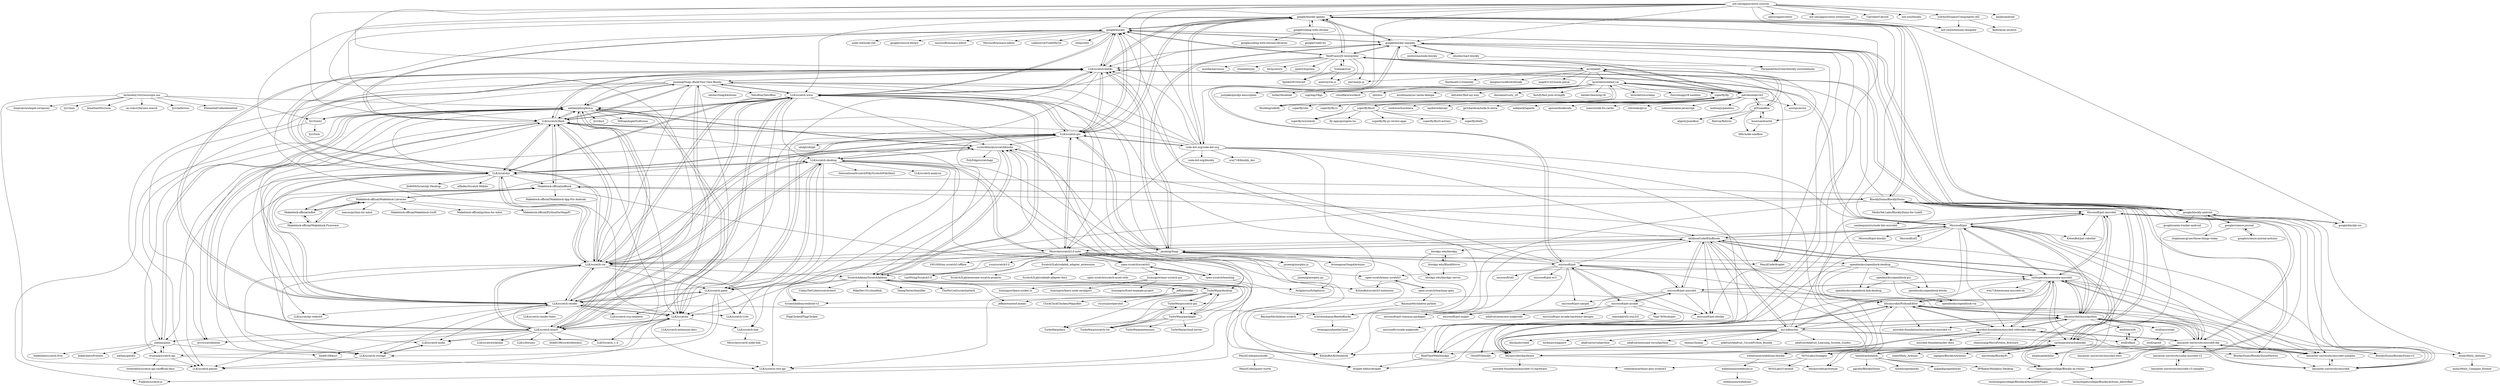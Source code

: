 digraph G {
"google/blockly-games" -> "google/blockly"
"google/blockly-games" -> "code-dot-org/code-dot-org"
"google/blockly-games" -> "google/blockly-samples"
"google/blockly-games" -> "LLK/scratch-blocks"
"google/blockly-games" -> "LLK/scratch-gui"
"google/blockly-games" -> "LLK/scratch-www"
"google/blockly-games" -> "BlocklyDuino/BlocklyDuino"
"google/blockly-games" -> "NeilFraser/JS-Interpreter"
"google/blockly-games" -> "google/blockly-android"
"google/blockly-games" -> "LLK/scratch-flash"
"google/blockly-games" -> "RealTimeWeb/blockpy"
"google/blockly-games" -> "LLK/scratchjr"
"google/blockly-games" -> "Microsoft/pxt"
"google/blockly-games" -> "google/coding-with-chrome"
"google/blockly-games" -> "google/blockly-ios"
"LLK/scratch-gui" -> "LLK/scratch-blocks"
"LLK/scratch-gui" -> "LLK/scratch-vm"
"LLK/scratch-gui" -> "LLK/scratch-www"
"LLK/scratch-gui" -> "google/blockly"
"LLK/scratch-gui" -> "LLK/scratch-flash"
"LLK/scratch-gui" -> "LLK/scratch-render"
"LLK/scratch-gui" -> "LLK/scratchjr"
"LLK/scratch-gui" -> "Micircle/scratch3.0-note"
"LLK/scratch-gui" -> "LLK/scratch-desktop"
"LLK/scratch-gui" -> "google/blockly-games"
"LLK/scratch-gui" -> "jmoenig/Snap"
"LLK/scratch-gui" -> "ScratchAddons/ScratchAddons"
"LLK/scratch-gui" -> "code-dot-org/code-dot-org"
"LLK/scratch-gui" -> "scratchblocks/scratchblocks"
"LLK/scratch-gui" -> "skulpt/skulpt" ["e"=1]
"LLK/scratch-www" -> "LLK/scratch-blocks"
"LLK/scratch-www" -> "LLK/scratch-gui"
"LLK/scratch-www" -> "LLK/scratch-vm"
"LLK/scratch-www" -> "LLK/scratchjr"
"LLK/scratch-www" -> "LLK/scratch-render"
"LLK/scratch-www" -> "LLK/scratch-flash"
"LLK/scratch-www" -> "LLK/scratch-desktop"
"LLK/scratch-www" -> "ScratchAddons/ScratchAddons"
"LLK/scratch-www" -> "LLK/scratch-html5"
"LLK/scratch-www" -> "google/blockly"
"LLK/scratch-www" -> "scratchblocks/scratchblocks"
"LLK/scratch-www" -> "LLK/scratchx"
"LLK/scratch-www" -> "Micircle/scratch3.0-note"
"LLK/scratch-www" -> "nathan/phosphorus"
"LLK/scratch-www" -> "jmoenig/Snap--Build-Your-Own-Blocks"
"google/blockly" -> "LLK/scratch-blocks"
"google/blockly" -> "LLK/scratch-gui"
"google/blockly" -> "google/blockly-games"
"google/blockly" -> "google/blockly-samples"
"google/blockly" -> "LLK/scratch-www"
"google/blockly" -> "LLK/scratch-vm"
"google/blockly" -> "NeilFraser/JS-Interpreter"
"google/blockly" -> "node-red/node-red" ["e"=1]
"google/blockly" -> "LLK/scratch-flash"
"google/blockly" -> "google/blockly-android"
"google/blockly" -> "google/closure-library" ["e"=1]
"google/blockly" -> "microsoft/monaco-editor" ["e"=1]
"google/blockly" -> "Microsoft/monaco-editor" ["e"=1]
"google/blockly" -> "codemirror/CodeMirror" ["e"=1]
"google/blockly" -> "retejs/rete" ["e"=1]
"LLK/scratch-blocks" -> "LLK/scratch-vm"
"LLK/scratch-blocks" -> "LLK/scratch-www"
"LLK/scratch-blocks" -> "LLK/scratch-gui"
"LLK/scratch-blocks" -> "LLK/scratchjr"
"LLK/scratch-blocks" -> "google/blockly"
"LLK/scratch-blocks" -> "LLK/scratch-flash"
"LLK/scratch-blocks" -> "LLK/scratch-render"
"LLK/scratch-blocks" -> "jmoenig/Snap--Build-Your-Own-Blocks"
"LLK/scratch-blocks" -> "google/blockly-games"
"LLK/scratch-blocks" -> "nathan/phosphorus"
"LLK/scratch-blocks" -> "jmoenig/Snap"
"LLK/scratch-blocks" -> "LLK/scratch-html5"
"LLK/scratch-blocks" -> "LLK/scratchx"
"LLK/scratch-blocks" -> "Microsoft/pxt"
"LLK/scratch-blocks" -> "google/blockly-android"
"LLK/scratch-vm" -> "LLK/scratch-blocks"
"LLK/scratch-vm" -> "LLK/scratch-render"
"LLK/scratch-vm" -> "LLK/scratch-gui"
"LLK/scratch-vm" -> "LLK/scratch-www"
"LLK/scratch-vm" -> "LLK/scratchjr"
"LLK/scratch-vm" -> "LLK/scratch-flash"
"LLK/scratch-vm" -> "LLK/scratch-desktop"
"LLK/scratch-vm" -> "LLK/scratch-storage"
"LLK/scratch-vm" -> "LLK/scratch-audio"
"LLK/scratch-vm" -> "nathan/phosphorus"
"LLK/scratch-vm" -> "LLK/scratch-paint"
"LLK/scratch-vm" -> "LLK/scratch-html5"
"LLK/scratch-vm" -> "scratchblocks/scratchblocks"
"LLK/scratch-vm" -> "ScratchAddons/ScratchAddons"
"LLK/scratch-vm" -> "LLK/scratch-link"
"mit-cml/appinventor-sources" -> "mit-cml/appinventor-extensions"
"mit-cml/appinventor-sources" -> "xjbclz/appinventor"
"mit-cml/appinventor-sources" -> "LLK/scratch-blocks"
"mit-cml/appinventor-sources" -> "google/blockly"
"mit-cml/appinventor-sources" -> "mit-cml/extension-template"
"mit-cml/appinventor-sources" -> "google/blockly-games"
"mit-cml/appinventor-sources" -> "LLK/scratch-flash"
"mit-cml/appinventor-sources" -> "Catrobat/Catroid" ["e"=1]
"mit-cml/appinventor-sources" -> "LLK/scratch-gui"
"mit-cml/appinventor-sources" -> "LLK/scratch-html5"
"mit-cml/appinventor-sources" -> "mit-cml/blockly"
"mit-cml/appinventor-sources" -> "google/blockly-samples"
"mit-cml/appinventor-sources" -> "ysfchn/DynamicComponents-AI2"
"mit-cml/appinventor-sources" -> "amahi/android" ["e"=1]
"mit-cml/appinventor-sources" -> "code-dot-org/code-dot-org"
"carlosperate/ardublockly" -> "BlocklyDuino/BlocklyDuino"
"carlosperate/ardublockly" -> "technologiescollege/Blockly-at-rduino"
"carlosperate/ardublockly" -> "AllAboutCode/EduBlocks"
"carlosperate/ardublockly" -> "taweili/ardublock"
"carlosperate/ardublockly" -> "webduinoio/webduino-blockly"
"carlosperate/ardublockly" -> "xbed/Mixly_Arduino"
"carlosperate/ardublockly" -> "mixly/Mixly_Arduino"
"carlosperate/ardublockly" -> "BlocklyDuino/BlocklyDuinoFactory"
"carlosperate/ardublockly" -> "RealTimeWeb/blockpy"
"carlosperate/ardublockly" -> "OttoDIY/blockly"
"carlosperate/ardublockly" -> "KittenBot/Kittenblock"
"carlosperate/ardublockly" -> "BlocklyDuino/BlocklyDuino-v2"
"carlosperate/ardublockly" -> "MrYsLab/s3onegpio"
"carlosperate/ardublockly" -> "ingegno/Blockly4Arduino"
"carlosperate/ardublockly" -> "karstenda/BlocklyPi"
"Baymax94/children-python" -> "Baymax94/children-scratch"
"Makeblock-official/Makeblock-Libraries" -> "Makeblock-official/mBot"
"Makeblock-official/Makeblock-Libraries" -> "Makeblock-official/Makeblock-Firmware"
"Makeblock-official/Makeblock-Libraries" -> "Makeblock-official/mBlock"
"Makeblock-official/Makeblock-Libraries" -> "Makeblock-official/python-for-mbot"
"Makeblock-official/Makeblock-Libraries" -> "Makeblock-official/PythonForMegaPi"
"Makeblock-official/Makeblock-Libraries" -> "xeecos/python-for-mbot"
"Makeblock-official/Makeblock-Libraries" -> "Makeblock-official/Makeblock-Swift"
"mit-cml/appinventor-extensions" -> "mit-cml/extension-template"
"ScratchAddons/ScratchAddons" -> "TurboWarp/desktop"
"ScratchAddons/ScratchAddons" -> "TurboWarp/scratch-gui"
"ScratchAddons/ScratchAddons" -> "ScratchAddons/website-v2"
"ScratchAddons/ScratchAddons" -> "scratchblocks/scratchblocks"
"ScratchAddons/ScratchAddons" -> "jeffalo/ocular"
"ScratchAddons/ScratchAddons" -> "forkphorus/forkphorus"
"ScratchAddons/ScratchAddons" -> "jeffalo/wasteof.money"
"ScratchAddons/ScratchAddons" -> "TurboWarp/packager"
"ScratchAddons/ScratchAddons" -> "CubeyTheCube/scratchclient"
"ScratchAddons/ScratchAddons" -> "MikeDev101/cloudlink"
"ScratchAddons/ScratchAddons" -> "TurboWarp/scratch-vm"
"ScratchAddons/ScratchAddons" -> "LLK/scratch-paint"
"ScratchAddons/ScratchAddons" -> "SheepTester/htmlifier"
"ScratchAddons/ScratchAddons" -> "LLK/scratch-www"
"ScratchAddons/ScratchAddons" -> "TimMcCool/scratchattach"
"TurboWarp/desktop" -> "TurboWarp/scratch-gui"
"TurboWarp/desktop" -> "TurboWarp/packager"
"TurboWarp/desktop" -> "ScratchAddons/ScratchAddons"
"TurboWarp/desktop" -> "TurboWarp/scratch-vm"
"TurboWarp/desktop" -> "ScratchAddons/website-v2"
"TurboWarp/desktop" -> "TurboWarp/docs"
"TurboWarp/desktop" -> "jeffalo/wasteof.money"
"TurboWarp/scratch-gui" -> "TurboWarp/desktop"
"TurboWarp/scratch-gui" -> "TurboWarp/scratch-vm"
"TurboWarp/scratch-gui" -> "TurboWarp/docs"
"TurboWarp/scratch-gui" -> "TurboWarp/packager"
"LLK/scratch-flash" -> "LLK/scratch-html5"
"LLK/scratch-flash" -> "LLK/scratch-www"
"LLK/scratch-flash" -> "LLK/scratch-blocks"
"LLK/scratch-flash" -> "LLK/scratch-vm"
"LLK/scratch-flash" -> "nathan/phosphorus"
"LLK/scratch-flash" -> "jmoenig/Snap--Build-Your-Own-Blocks"
"LLK/scratch-flash" -> "LLK/scratch-gui"
"LLK/scratch-flash" -> "Makeblock-official/mBlock"
"LLK/scratch-flash" -> "LLK/scratchx"
"LLK/scratch-flash" -> "LLK/scratch-render"
"LLK/scratch-flash" -> "LLK/Scratch_1.4"
"LLK/scratch-flash" -> "nathan/pixie"
"LLK/scratch-flash" -> "LLK/scratchjr"
"LLK/scratch-flash" -> "google/blockly"
"LLK/scratch-flash" -> "LLK/scratch-rest-api"
"code-dot-org/code-dot-org" -> "google/blockly-games"
"code-dot-org/code-dot-org" -> "code-dot-org/blockly"
"code-dot-org/code-dot-org" -> "droplet-editor/droplet"
"code-dot-org/code-dot-org" -> "LLK/scratch-blocks"
"code-dot-org/code-dot-org" -> "LLK/scratch-gui"
"code-dot-org/code-dot-org" -> "webduinoio/webduino-blockly"
"code-dot-org/code-dot-org" -> "jmoenig/Snap--Build-Your-Own-Blocks"
"code-dot-org/code-dot-org" -> "LLK/scratch-www"
"code-dot-org/code-dot-org" -> "LLK/scratch-flash"
"code-dot-org/code-dot-org" -> "AllAboutCode/EduBlocks"
"code-dot-org/code-dot-org" -> "Micircle/scratch3.0-note"
"code-dot-org/code-dot-org" -> "google/blockly"
"code-dot-org/code-dot-org" -> "RealTimeWeb/blockpy"
"code-dot-org/code-dot-org" -> "wwj718/blockly_dev"
"code-dot-org/code-dot-org" -> "Microsoft/pxt"
"LLK/scratch-desktop" -> "LLK/scratch-link"
"LLK/scratch-desktop" -> "LLK/scratch-paint"
"LLK/scratch-desktop" -> "LLK/scratch-render"
"LLK/scratch-desktop" -> "LLK/scratch-storage"
"LLK/scratch-desktop" -> "KittenBot/Kittenblock"
"LLK/scratch-desktop" -> "LLK/scratch-l10n"
"LLK/scratch-desktop" -> "LLK/scratch-vm"
"LLK/scratch-desktop" -> "Micircle/scratch3.0-note"
"LLK/scratch-desktop" -> "LLK/scratch-rest-api"
"LLK/scratch-desktop" -> "open-scratch/scratch3"
"LLK/scratch-desktop" -> "LLK/scratchjr"
"LLK/scratch-desktop" -> "scratchblocks/scratchblocks"
"LLK/scratch-desktop" -> "LLK/scratchx"
"LLK/scratch-desktop" -> "InternationalScratchWiki/ScratchWikiSkin2"
"LLK/scratch-desktop" -> "LLK/scratch-analysis"
"blockpy-edu/blockpy" -> "blockpy-edu/BlockMirror"
"blockpy-edu/blockpy" -> "blockpy-edu/blockpy-server"
"asvd/jailed" -> "gf3/sandbox"
"asvd/jailed" -> "patriksimek/vm2"
"asvd/jailed" -> "NeilFraser/JS-Interpreter"
"asvd/jailed" -> "bcoe/sandcastle"
"asvd/jailed" -> "eligrey/jsandbox"
"asvd/jailed" -> "justjake/quickjs-emscripten" ["e"=1]
"asvd/jailed" -> "Hardmath123/nearley" ["e"=1]
"asvd/jailed" -> "jterrace/js.js" ["e"=1]
"asvd/jailed" -> "douglascrockford/ADsafe" ["e"=1]
"asvd/jailed" -> "maple3142/wasm-jseval" ["e"=1]
"asvd/jailed" -> "laverdet/isolated-vm"
"BlocklyDuino/BlocklyDuino" -> "carlosperate/ardublockly"
"BlocklyDuino/BlocklyDuino" -> "technologiescollege/Blockly-at-rduino"
"BlocklyDuino/BlocklyDuino" -> "BlocklyDuino/BlocklyDuinoFactory"
"BlocklyDuino/BlocklyDuino" -> "google/blockly-android"
"BlocklyDuino/BlocklyDuino" -> "webduinoio/webduino-blockly"
"BlocklyDuino/BlocklyDuino" -> "taweili/ardublock"
"BlocklyDuino/BlocklyDuino" -> "Makeblock-official/mBlock"
"BlocklyDuino/BlocklyDuino" -> "LLK/scratch-blocks"
"BlocklyDuino/BlocklyDuino" -> "mixly/Mixly_Arduino"
"BlocklyDuino/BlocklyDuino" -> "KittenBot/Kittenblock"
"BlocklyDuino/BlocklyDuino" -> "BlocklyDuino/BlocklyDuino-v2"
"BlocklyDuino/BlocklyDuino" -> "MediaTek-Labs/BlocklyDuino-for-LinkIt"
"BlocklyDuino/BlocklyDuino" -> "LLK/scratchx"
"BlocklyDuino/BlocklyDuino" -> "Microsoft/pxt-microbit"
"BlocklyDuino/BlocklyDuino" -> "google/blockly-games"
"mixly/Mixly_Arduino" -> "mixly/Mixly_Company_Extend"
"jmoenig/morphic.js" -> "jmoenig/morphic.py"
"NeilFraser/JS-Interpreter" -> "Siubaak/sval"
"NeilFraser/JS-Interpreter" -> "jterrace/js.js" ["e"=1]
"NeilFraser/JS-Interpreter" -> "acornjs/acorn" ["e"=1]
"NeilFraser/JS-Interpreter" -> "mozilla/narcissus" ["e"=1]
"NeilFraser/JS-Interpreter" -> "asvd/jailed"
"NeilFraser/JS-Interpreter" -> "google/blockly"
"NeilFraser/JS-Interpreter" -> "patriksimek/vm2"
"NeilFraser/JS-Interpreter" -> "google/blockly-games"
"NeilFraser/JS-Interpreter" -> "bramblex/jsjs" ["e"=1]
"NeilFraser/JS-Interpreter" -> "google/blockly-samples"
"NeilFraser/JS-Interpreter" -> "bplok20010/eval5" ["e"=1]
"NeilFraser/JS-Interpreter" -> "LLK/scratch-blocks"
"NeilFraser/JS-Interpreter" -> "ternjs/acorn" ["e"=1]
"NeilFraser/JS-Interpreter" -> "axetroy/vm.js" ["e"=1]
"NeilFraser/JS-Interpreter" -> "jquery/esprima" ["e"=1]
"carlosperate/awesome-microbit" -> "bbcmicrobit/micropython"
"carlosperate/awesome-microbit" -> "Microsoft/pxt-microbit"
"carlosperate/awesome-microbit" -> "microsoft/pxt-microbit"
"carlosperate/awesome-microbit" -> "microbit-foundation/microbit-reference-design"
"carlosperate/awesome-microbit" -> "lancaster-university/microbit-dal"
"carlosperate/awesome-microbit" -> "Microsoft/pxt"
"carlosperate/awesome-microbit" -> "bbcmicrobit/hardware"
"carlosperate/awesome-microbit" -> "lancaster-university/microbit"
"carlosperate/awesome-microbit" -> "mu-editor/mu"
"carlosperate/awesome-microbit" -> "lancaster-university/microbit-samples"
"carlosperate/awesome-microbit" -> "whaleygeek/bitio"
"carlosperate/awesome-microbit" -> "bbcmicrobit/PythonEditor"
"carlosperate/awesome-microbit" -> "AllAboutCode/EduBlocks"
"carlosperate/awesome-microbit" -> "carlosperate/ardublockly"
"carlosperate/awesome-microbit" -> "wwj718/awesome-microbit-zh"
"patriksimek/vm2" -> "laverdet/isolated-vm"
"patriksimek/vm2" -> "asvd/jailed"
"patriksimek/vm2" -> "gf3/sandbox"
"patriksimek/vm2" -> "Houfeng/safeify"
"patriksimek/vm2" -> "NeilFraser/JS-Interpreter"
"patriksimek/vm2" -> "acornjs/acorn" ["e"=1]
"patriksimek/vm2" -> "sindresorhus/execa" ["e"=1]
"patriksimek/vm2" -> "epoberezkin/ajv" ["e"=1]
"patriksimek/vm2" -> "jprichardson/node-fs-extra" ["e"=1]
"patriksimek/vm2" -> "webpack/tapable" ["e"=1]
"patriksimek/vm2" -> "apocas/dockerode" ["e"=1]
"patriksimek/vm2" -> "isaacs/node-lru-cache" ["e"=1]
"patriksimek/vm2" -> "steveukx/git-js" ["e"=1]
"patriksimek/vm2" -> "yahoo/serialize-javascript" ["e"=1]
"patriksimek/vm2" -> "midwayjs/pandora" ["e"=1]
"laverdet/isolated-vm" -> "patriksimek/vm2"
"laverdet/isolated-vm" -> "Houfeng/safeify"
"laverdet/isolated-vm" -> "justjake/quickjs-emscripten" ["e"=1]
"laverdet/isolated-vm" -> "superfly/fly"
"laverdet/isolated-vm" -> "laverdet/xxscreeps" ["e"=1]
"laverdet/isolated-vm" -> "fulcrumapp/v8-sandbox"
"laverdet/isolated-vm" -> "losfair/blueboat" ["e"=1]
"laverdet/isolated-vm" -> "rogchap/v8go" ["e"=1]
"laverdet/isolated-vm" -> "cloudflare/workerd" ["e"=1]
"laverdet/isolated-vm" -> "zeit/ncc" ["e"=1]
"laverdet/isolated-vm" -> "mcollina/async-cache-dedupe" ["e"=1]
"laverdet/isolated-vm" -> "delvedor/find-my-way" ["e"=1]
"laverdet/isolated-vm" -> "denoland/rusty_v8" ["e"=1]
"laverdet/isolated-vm" -> "fastify/fast-json-stringify" ["e"=1]
"laverdet/isolated-vm" -> "danbev/learning-v8" ["e"=1]
"gf3/sandbox" -> "bcoe/sandcastle"
"gf3/sandbox" -> "asvd/jailed"
"gf3/sandbox" -> "eligrey/jsandbox"
"gf3/sandbox" -> "hflw/node-sandbox"
"gf3/sandbox" -> "patriksimek/vm2"
"gf3/sandbox" -> "flatiron/flatiron" ["e"=1]
"nathan/phosphorus" -> "nathan/pixie"
"nathan/phosphorus" -> "LLK/scratch-html5"
"nathan/phosphorus" -> "trumank/scratch-api"
"nathan/phosphorus" -> "Mittagskogel/Sulfurous"
"nathan/phosphorus" -> "LLK/scratch-parser"
"nathan/phosphorus" -> "tjvr/scratchblocks"
"nathan/phosphorus" -> "LLK/scratch-rest-api"
"nathan/phosphorus" -> "LLK/scratchx"
"nathan/phosphorus" -> "PullJosh/scratch-js"
"nathan/phosphorus" -> "scratchblocks/scratchblocks"
"nathan/phosphorus" -> "LLK/scratch-render"
"nathan/phosphorus" -> "tjvr/tosh2"
"nathan/phosphorus" -> "LLK/scratch-flash"
"nathan/phosphorus" -> "tjvr/kurt"
"nathan/phosphorus" -> "jmoenig/Snap--Build-Your-Own-Blocks"
"bbcmicrobit/PythonEditor" -> "bbcmicrobit/hardware"
"bbcmicrobit/PythonEditor" -> "bbcmicrobit/micropython"
"bbcmicrobit/PythonEditor" -> "bbcmicrobit/prototype"
"bbcmicrobit/PythonEditor" -> "microbit-foundation/micropython-microbit-v2"
"bbcmicrobit/PythonEditor" -> "microbit-foundation/microbit-reference-design"
"bbcmicrobit/PythonEditor" -> "lancaster-university/microbit"
"bbcmicrobit/PythonEditor" -> "lancaster-university/microbit-samples"
"microsoft/pxt" -> "microsoft/pxt-microbit"
"microsoft/pxt" -> "microsoft/pxt-arcade"
"microsoft/pxt" -> "microsoft/pxt-blockly"
"microsoft/pxt" -> "microsoft/pxt-common-packages"
"microsoft/pxt" -> "google/blockly-samples"
"microsoft/pxt" -> "jmoenig/Snap"
"microsoft/pxt" -> "microsoft/uf2" ["e"=1]
"microsoft/pxt" -> "microsoft/pxt-sample"
"microsoft/pxt" -> "microsoft/pxt-maker"
"microsoft/pxt" -> "microsoft/pxt-ev3"
"microsoft/pxt" -> "AllAboutCode/EduBlocks"
"microsoft/pxt" -> "LLK/scratch-blocks"
"microsoft/pxt" -> "carlosperate/awesome-microbit"
"microsoft/pxt" -> "bbcmicrobit/PythonEditor"
"microsoft/pxt" -> "google/blockly"
"bbcmicrobit/micropython" -> "bbcmicrobit/PythonEditor"
"bbcmicrobit/micropython" -> "carlosperate/awesome-microbit"
"bbcmicrobit/micropython" -> "bbcmicrobit/hardware"
"bbcmicrobit/micropython" -> "lancaster-university/microbit-dal"
"bbcmicrobit/micropython" -> "microbit-foundation/microbit-reference-design"
"bbcmicrobit/micropython" -> "Microsoft/pxt-microbit"
"bbcmicrobit/micropython" -> "ntoll/uflash"
"bbcmicrobit/micropython" -> "mu-editor/mu"
"bbcmicrobit/micropython" -> "microbit-foundation/micropython-microbit-v2"
"bbcmicrobit/micropython" -> "lancaster-university/microbit"
"bbcmicrobit/micropython" -> "bbcmicrobit/prototype"
"bbcmicrobit/micropython" -> "ntoll/microrepl"
"bbcmicrobit/micropython" -> "lancaster-university/microbit-samples"
"bbcmicrobit/micropython" -> "ntoll/microfs"
"bbcmicrobit/micropython" -> "Microsoft/pxt"
"bcoe/sandcastle" -> "gf3/sandbox"
"bcoe/sandcastle" -> "hflw/node-sandbox"
"superfly/flyctl" -> "superfly/flyctl-actions"
"superfly/flyctl" -> "superfly/fly"
"superfly/flyctl" -> "superfly/litefs" ["e"=1]
"superfly/flyctl" -> "fly-apps/postgres-ha"
"superfly/flyctl" -> "superfly/wormhole"
"superfly/flyctl" -> "superfly/fly-pr-review-apps"
"Houfeng/safeify" -> "laverdet/isolated-vm"
"google/blockly-android" -> "google/blockly-ios"
"google/blockly-android" -> "BlocklyDuino/BlocklyDuino"
"google/blockly-android" -> "LLK/scratch-blocks"
"google/blockly-android" -> "google/science-journal"
"google/blockly-android" -> "google/blockly"
"google/blockly-android" -> "google/blockly-games"
"google/blockly-android" -> "carlosperate/ardublockly"
"google/blockly-android" -> "google/santa-tracker-android" ["e"=1]
"google/blockly-android" -> "LLK/scratchjr"
"google/blockly-android" -> "google/blockly-samples"
"open-scratch/teaching-open" -> "open-scratch/easy-scratch3"
"open-scratch/teaching-open" -> "Baymax94/children-python"
"Siubaak/sval" -> "axetroy/vm.js" ["e"=1]
"Siubaak/sval" -> "NeilFraser/JS-Interpreter"
"Siubaak/sval" -> "bplok20010/eval5" ["e"=1]
"AllAboutCode/EduBlocks" -> "carlosperate/ardublockly"
"AllAboutCode/EduBlocks" -> "blockpy-edu/blockpy"
"AllAboutCode/EduBlocks" -> "scratchblocks/scratchblocks"
"AllAboutCode/EduBlocks" -> "RealTimeWeb/blockpy"
"AllAboutCode/EduBlocks" -> "microsoft/pxt-microbit"
"AllAboutCode/EduBlocks" -> "mu-editor/mu"
"AllAboutCode/EduBlocks" -> "OttoDIY/blockly"
"AllAboutCode/EduBlocks" -> "carlosperate/awesome-microbit"
"AllAboutCode/EduBlocks" -> "Microsoft/pxt"
"AllAboutCode/EduBlocks" -> "Micircle/scratch3.0-note"
"AllAboutCode/EduBlocks" -> "KittenBot/Kittenblock"
"AllAboutCode/EduBlocks" -> "jmoenig/Snap"
"AllAboutCode/EduBlocks" -> "bbcmicrobit/PythonEditor"
"AllAboutCode/EduBlocks" -> "microsoft/pxt-blockly"
"AllAboutCode/EduBlocks" -> "technologiescollege/Blockly-at-rduino"
"open-scratch/scratch3" -> "open-scratch/teaching"
"open-scratch/scratch3" -> "Micircle/scratch3.0-note"
"open-scratch/scratch3" -> "liumingzw/easy-scratch-gui"
"open-scratch/scratch3" -> "open-scratch/scratch-asset-utils"
"open-scratch/teaching" -> "open-scratch/scratch3"
"open-scratch/teaching" -> "cotestatnt/arduino-plus-scratch3"
"tjvr/tosh2" -> "LLK/scratch-parser"
"tjvr/tosh2" -> "tjvr/tosh"
"trumank/scratch-api" -> "LLK/scratch-parser"
"trumank/scratch-api" -> "towerofnix/scratch-api-unofficial-docs"
"trumank/scratch-api" -> "nathan/pixie"
"trumank/scratch-api" -> "LLK/scratch-rest-api"
"Microsoft/pxt" -> "Microsoft/pxt-microbit"
"Microsoft/pxt" -> "carlosperate/awesome-microbit"
"Microsoft/pxt" -> "lancaster-university/microbit"
"Microsoft/pxt" -> "lancaster-university/microbit-dal"
"Microsoft/pxt" -> "bbcmicrobit/PythonEditor"
"Microsoft/pxt" -> "RealTimeWeb/blockpy"
"Microsoft/pxt" -> "LLK/scratch-blocks"
"Microsoft/pxt" -> "bbcmicrobit/micropython"
"Microsoft/pxt" -> "lancaster-university/microbit-samples"
"Microsoft/pxt" -> "AllAboutCode/EduBlocks"
"Microsoft/pxt" -> "LLK/scratch-vm"
"Microsoft/pxt" -> "Microsoft/pxt-blockly"
"Microsoft/pxt" -> "microbit-foundation/microbit-reference-design"
"Microsoft/pxt" -> "KittenBot/pxt-robotbit"
"Microsoft/pxt" -> "Microsoft/uf2"
"google/blockly-samples" -> "nbudin/react-blockly"
"google/blockly-samples" -> "google/blockly"
"google/blockly-samples" -> "google/blockly-games"
"google/blockly-samples" -> "microsoft/pxt"
"google/blockly-samples" -> "jmoenig/Snap"
"google/blockly-samples" -> "LLK/scratch-blocks"
"google/blockly-samples" -> "NeilFraser/JS-Interpreter"
"google/blockly-samples" -> "PencilCode/droplet"
"google/blockly-samples" -> "droplet-editor/droplet"
"google/blockly-samples" -> "microsoft/pxt-blockly"
"google/blockly-samples" -> "mo4islona/node-blockly"
"google/blockly-samples" -> "google/blockly-android"
"google/blockly-samples" -> "FernandoVazZ/reactblockly-customblocks"
"google/blockly-samples" -> "LLK/scratch-www"
"google/blockly-samples" -> "openblockcc/openblock-desktop"
"ysfchn/DynamicComponents-AI2" -> "mit-cml/extension-template"
"ysfchn/DynamicComponents-AI2" -> "Kodular/ai-unchive"
"taweili/ardublock" -> "taweili/openblocks"
"taweili/ardublock" -> "carlosperate/ardublockly"
"taweili/ardublock" -> "BlocklyDuino/BlocklyDuino"
"taweili/ardublock" -> "mikaelhg/openblocks"
"taweili/ardublock" -> "DFRobot/Mindplus-Desktop"
"taweili/ardublock" -> "technologiescollege/Blockly-at-rduino"
"taweili/ardublock" -> "gasolin/BlocklyDuino"
"taweili/ardublock" -> "Makeblock-official/mBlock"
"jmoenig/Snap" -> "jmoenig/morphic.js"
"jmoenig/Snap" -> "PencilCode/droplet"
"jmoenig/Snap" -> "ScratchAddons/ScratchAddons"
"jmoenig/Snap" -> "microsoft/pxt"
"jmoenig/Snap" -> "LLK/scratch-blocks"
"jmoenig/Snap" -> "google/blockly-samples"
"jmoenig/Snap" -> "bromagosa/Snap4Arduino"
"jmoenig/Snap" -> "scratchblocks/scratchblocks"
"jmoenig/Snap" -> "AllAboutCode/EduBlocks"
"jmoenig/Snap" -> "LLK/scratch-gui"
"jmoenig/Snap" -> "LLK/scratch-vm"
"jmoenig/Snap" -> "LLK/scratch-www"
"jmoenig/Snap" -> "forkphorus/forkphorus"
"jmoenig/Snap" -> "LLK/scratch-paint"
"jmoenig/Snap" -> "ericrosenbaum/BeetleBlocks"
"nbudin/react-blockly" -> "FernandoVazZ/reactblockly-customblocks"
"nbudin/react-blockly" -> "google/blockly-samples"
"LLK/scratch-html5" -> "LLK/scratch-flash"
"LLK/scratch-html5" -> "nathan/phosphorus"
"LLK/scratch-html5" -> "jmoenig/Snap--Build-Your-Own-Blocks"
"LLK/scratch-html5" -> "nathan/pixie"
"LLK/scratch-html5" -> "LLK/scratchx"
"LLK/scratch-html5" -> "tjvr/scratchblocks"
"LLK/scratch-html5" -> "LLK/scratchwikiskin"
"LLK/scratch-html5" -> "LLK/s2forums"
"LLK/scratch-html5" -> "blob8108/scratchblocks2"
"LLK/scratch-html5" -> "blob8108/kurt"
"LLK/scratch-html5" -> "LLK/scratch-audio"
"LLK/scratch-html5" -> "LLK/scratch-vm"
"LLK/scratch-html5" -> "LLK/Scratch_1.4"
"LLK/scratch-html5" -> "LLK/scratch-www"
"LLK/scratch-html5" -> "LLK/scratch-render"
"microbit-foundation/microbit-reference-design" -> "bbcmicrobit/hardware"
"microbit-foundation/microbit-reference-design" -> "lancaster-university/microbit-dal"
"microbit-foundation/microbit-reference-design" -> "bbcmicrobit/PythonEditor"
"microbit-foundation/microbit-reference-design" -> "microbit-foundation/dev-docs"
"microbit-foundation/microbit-reference-design" -> "bbcmicrobit/micropython"
"microbit-foundation/microbit-reference-design" -> "carlosperate/awesome-microbit"
"microbit-foundation/microbit-reference-design" -> "lancaster-university/microbit-samples"
"microbit-foundation/microbit-reference-design" -> "shaoziyang/MicroPython_firmware"
"mu-editor/mu" -> "bbcmicrobit/micropython"
"mu-editor/mu" -> "lordmauve/pgzero" ["e"=1]
"mu-editor/mu" -> "carlosperate/awesome-microbit"
"mu-editor/mu" -> "bbcmicrobit/PythonEditor"
"mu-editor/mu" -> "adafruit/circuitpython" ["e"=1]
"mu-editor/mu" -> "AllAboutCode/EduBlocks"
"mu-editor/mu" -> "adafruit/awesome-circuitpython" ["e"=1]
"mu-editor/mu" -> "thonny/thonny" ["e"=1]
"mu-editor/mu" -> "adafruit/Adafruit_CircuitPython_Bundle" ["e"=1]
"mu-editor/mu" -> "ntoll/uflash"
"mu-editor/mu" -> "adafruit/Adafruit_Learning_System_Guides" ["e"=1]
"mu-editor/mu" -> "bbcmicrobit/hardware"
"mu-editor/mu" -> "dhylands/rshell" ["e"=1]
"mu-editor/mu" -> "Microsoft/pxt-microbit"
"mu-editor/mu" -> "carlosperate/ardublockly"
"openblockcc/openblock-blocks" -> "openblockcc/openblock-vm"
"scratchblocks/scratchblocks" -> "LLK/scratch-paint"
"scratchblocks/scratchblocks" -> "ScratchAddons/ScratchAddons"
"scratchblocks/scratchblocks" -> "nathan/phosphorus"
"scratchblocks/scratchblocks" -> "ScratchAddons/website-v2"
"scratchblocks/scratchblocks" -> "PolyEdge/scratchapi"
"scratchblocks/scratchblocks" -> "TurboWarp/desktop"
"scratchblocks/scratchblocks" -> "LLK/scratch-desktop"
"scratchblocks/scratchblocks" -> "PullJosh/scratch-js"
"jmoenig/Snap--Build-Your-Own-Blocks" -> "LLK/scratch-html5"
"jmoenig/Snap--Build-Your-Own-Blocks" -> "LLK/scratch-flash"
"jmoenig/Snap--Build-Your-Own-Blocks" -> "nathan/phosphorus"
"jmoenig/Snap--Build-Your-Own-Blocks" -> "jmoenig/morphic.js"
"jmoenig/Snap--Build-Your-Own-Blocks" -> "nathan/pixie"
"jmoenig/Snap--Build-Your-Own-Blocks" -> "ericrosenbaum/BeetleBlocks"
"jmoenig/Snap--Build-Your-Own-Blocks" -> "LLK/scratch-blocks"
"jmoenig/Snap--Build-Your-Own-Blocks" -> "LLK/scratch-vm"
"jmoenig/Snap--Build-Your-Own-Blocks" -> "tjvr/scratchblocks"
"jmoenig/Snap--Build-Your-Own-Blocks" -> "edutec/Snap4Arduino"
"jmoenig/Snap--Build-Your-Own-Blocks" -> "LLK/scratch-www"
"jmoenig/Snap--Build-Your-Own-Blocks" -> "tjvr/tosh2"
"jmoenig/Snap--Build-Your-Own-Blocks" -> "LLK/scratchx"
"jmoenig/Snap--Build-Your-Own-Blocks" -> "NetsBlox/NetsBlox"
"jmoenig/Snap--Build-Your-Own-Blocks" -> "PencilCode/droplet"
"Micircle/scratch3.0-note" -> "open-scratch/scratch3"
"Micircle/scratch3.0-note" -> "open-scratch/teaching"
"Micircle/scratch3.0-note" -> "KittenBot/Kittenblock"
"Micircle/scratch3.0-note" -> "LLK/scratch-desktop"
"Micircle/scratch3.0-note" -> "t301000/my-scratch3-offline"
"Micircle/scratch3.0-note" -> "LanWting/Scratch3.0"
"Micircle/scratch3.0-note" -> "open-scratch/easy-scratch3"
"Micircle/scratch3.0-note" -> "Scratch3Lab/codelab_adapter_extensions"
"Micircle/scratch3.0-note" -> "KittenBot/scratch3-extension"
"Micircle/scratch3.0-note" -> "LLK/scratch-gui"
"Micircle/scratch3.0-note" -> "openblockcc/openblock-desktop"
"Micircle/scratch3.0-note" -> "LLK/scratch-vm"
"Micircle/scratch3.0-note" -> "ysun/scratch3.0"
"Micircle/scratch3.0-note" -> "LLK/scratch-render"
"Micircle/scratch3.0-note" -> "scratchblocks/scratchblocks"
"open-scratch/easy-scratch3" -> "open-scratch/teaching-open"
"open-scratch/easy-scratch3" -> "KittenBot/scratch3-extension"
"microsoft/pxt-arcade" -> "microsoft/pxt"
"microsoft/pxt-arcade" -> "microsoft/pxt-common-packages"
"microsoft/pxt-arcade" -> "microsoft/pxt-microbit"
"microsoft/pxt-arcade" -> "Vegz78/McAirpos"
"microsoft/pxt-arcade" -> "mmoskal/uf2-stm32f" ["e"=1]
"microsoft/pxt-arcade" -> "microsoft/pxt-maker"
"microsoft/pxt-arcade" -> "adafruit/awesome-makecode"
"microsoft/pxt-arcade" -> "microsoft/pxt-arcade-hardware-designs" ["e"=1]
"microsoft/pxt-arcade" -> "microsoft/pxt-blockly"
"LLK/scratch-render" -> "LLK/scratch-storage"
"LLK/scratch-render" -> "LLK/scratch-vm"
"LLK/scratch-render" -> "LLK/scratch-audio"
"LLK/scratch-render" -> "LLK/scratch-parser"
"LLK/scratch-render" -> "LLK/scratch-paint"
"LLK/scratch-render" -> "LLK/scratchjr"
"LLK/scratch-render" -> "LLK/scratch-www"
"LLK/scratch-render" -> "LLK/scratch-blocks"
"LLK/scratch-render" -> "LLK/scratch-l10n"
"LLK/scratch-render" -> "LLK/scratchjr-website"
"LLK/scratch-render" -> "LLK/scratch-svg-renderer"
"LLK/scratch-render" -> "LLK/scratch-desktop"
"LLK/scratch-render" -> "LLK/scratch-render-fonts"
"LLK/scratch-render" -> "LLK/scratchx"
"LLK/scratch-render" -> "ericrosenbaum/BeetleBlocks"
"openblockcc/openblock-desktop" -> "openblockcc/openblock-gui"
"openblockcc/openblock-desktop" -> "openblockcc/openblock-link-desktop"
"openblockcc/openblock-desktop" -> "openblockcc/openblock-blocks"
"openblockcc/openblock-desktop" -> "openblockcc/openblock-vm"
"openblockcc/openblock-desktop" -> "MrYsLab/s3onegpio"
"openblockcc/openblock-desktop" -> "open-scratch/easy-scratch3"
"webduinoio/webduino-blockly" -> "webduinoio/webduino-js"
"technoboy10/crossorigin.me" -> "bmpvieira/simple-corsproxy"
"technoboy10/crossorigin.me" -> "tjvr/tosh2"
"technoboy10/crossorigin.me" -> "tjvr/moo" ["e"=1]
"technoboy10/crossorigin.me" -> "LLK/scratch-parser"
"technoboy10/crossorigin.me" -> "Jonathan50/s2scm"
"technoboy10/crossorigin.me" -> "as-com/s2forums-search" ["e"=1]
"technoboy10/crossorigin.me" -> "tjvr/nefarious"
"technoboy10/crossorigin.me" -> "ElementalCode/elemental"
"technoboy10/crossorigin.me" -> "nathan/phosphorus"
"LLK/scratch-paint" -> "LLK/scratch-storage"
"LLK/scratch-paint" -> "LLK/scratch-svg-renderer"
"LLK/scratch-paint" -> "LLK/scratch-audio"
"LLK/scratch-paint" -> "LLK/scratch-render"
"LLK/scratch-paint" -> "scratchblocks/scratchblocks"
"LLK/scratch-paint" -> "LLK/scratch-l10n"
"LLK/scratch-paint" -> "LLK/scratch-desktop"
"Scratch3Lab/codelab_adapter_extensions" -> "Scratch3Lab/awesome-scratch-projects"
"Scratch3Lab/codelab_adapter_extensions" -> "Scratch3Lab/codelab-adapter-docs"
"superfly/fly" -> "superfly/wormhole"
"superfly/fly" -> "superfly/flyctl"
"superfly/fly" -> "superfly/cdn"
"superfly/fly" -> "superfly/fly.rs"
"superfly/fly" -> "laverdet/isolated-vm"
"RealTimeWeb/blockpy" -> "droplet-editor/droplet"
"google/blockly-ios" -> "google/blockly-android"
"google/coding-with-chrome" -> "google/coding-with-chrome-libraries"
"google/coding-with-chrome" -> "google/blockly-games"
"google/coding-with-chrome" -> "google/CodeCity"
"TurboWarp/packager" -> "TurboWarp/cloud-server"
"TurboWarp/packager" -> "TurboWarp/desktop"
"TurboWarp/packager" -> "TurboWarp/scratch-gui"
"TurboWarp/packager" -> "TurboWarp/scratch-vm"
"TurboWarp/packager" -> "TurboWarp/docs"
"TurboWarp/packager" -> "TurboWarp/extensions"
"TurboWarp/scratch-vm" -> "TurboWarp/scratch-gui"
"google/science-journal" -> "google/science-journal-arduino"
"google/science-journal" -> "google/blockly-android"
"google/science-journal" -> "stephenmcgruer/three-things-today"
"MrYsLab/s3onegpio" -> "MrYsLab/s3-extend"
"MrYsLab/s3onegpio" -> "cotestatnt/arduino-plus-scratch3"
"google/science-journal-arduino" -> "google/science-journal"
"LLK/scratchx" -> "LLK/scratch-parser"
"LLK/scratchx" -> "LLK/scratch-render"
"LLK/scratchx" -> "LLK/scratch-extension-docs"
"LLK/scratchx" -> "LLK/scratch-rest-api"
"LLK/scratchx" -> "nathan/phosphorus"
"LLK/scratchx" -> "LLK/scratch-link"
"LLK/scratchx" -> "LLK/scratch-html5"
"LLK/scratchx" -> "trumank/scratch-api"
"LLK/scratch-link" -> "Micircle/scratch-node-link"
"microsoft/pxt-microbit" -> "microsoft/pxt"
"microsoft/pxt-microbit" -> "carlosperate/awesome-microbit"
"microsoft/pxt-microbit" -> "microsoft/pxt-common-packages"
"microsoft/pxt-microbit" -> "bbcmicrobit/PythonEditor"
"microsoft/pxt-microbit" -> "microsoft/pxt-arcade"
"microsoft/pxt-microbit" -> "microsoft/pxt-blockly"
"microsoft/pxt-microbit" -> "lancaster-university/microbit-dal"
"microsoft/pxt-microbit" -> "microsoft/pxt-sample"
"microsoft/pxt-microbit" -> "AllAboutCode/EduBlocks"
"LLK/scratchjr" -> "LLK/scratch-www"
"LLK/scratchjr" -> "LLK/scratch-blocks"
"LLK/scratchjr" -> "LLK/scratch-render"
"LLK/scratchjr" -> "LLK/scratch-vm"
"LLK/scratchjr" -> "jfo8000/ScratchJr-Desktop"
"LLK/scratchjr" -> "LLK/scratch-gui"
"LLK/scratchjr" -> "LLK/scratch-desktop"
"LLK/scratchjr" -> "LLK/scratchjr-website"
"LLK/scratchjr" -> "LLK/scratch-flash"
"LLK/scratchjr" -> "LLK/scratchx"
"LLK/scratchjr" -> "LLK/scratch-storage"
"LLK/scratchjr" -> "elfin8er/Scratch-Mobile"
"LLK/scratchjr" -> "nathan/phosphorus"
"LLK/scratchjr" -> "LLK/scratch-html5"
"LLK/scratchjr" -> "Makeblock-official/mBlock"
"openblockcc/openblock-gui" -> "openblockcc/openblock-blocks"
"openblockcc/openblock-gui" -> "openblockcc/openblock-link-desktop"
"openblockcc/openblock-gui" -> "openblockcc/openblock-vm"
"lancaster-university/microbit-dal" -> "lancaster-university/microbit"
"lancaster-university/microbit-dal" -> "lancaster-university/microbit-samples"
"lancaster-university/microbit-dal" -> "Microsoft/pxt-microbit"
"lancaster-university/microbit-dal" -> "bbcmicrobit/micropython"
"lancaster-university/microbit-dal" -> "microbit-foundation/microbit-reference-design"
"lancaster-university/microbit-dal" -> "lancaster-university/microbit-docs"
"lancaster-university/microbit-dal" -> "whaleygeek/bitio"
"lancaster-university/microbit-dal" -> "bbcmicrobit/PythonEditor"
"lancaster-university/microbit-dal" -> "carlosperate/awesome-microbit"
"lancaster-university/microbit-dal" -> "lancaster-university/codal-microbit-v2"
"lancaster-university/microbit-dal" -> "bbcmicrobit/hardware"
"bbcmicrobit/hardware" -> "bbcmicrobit/prototype"
"bbcmicrobit/hardware" -> "microbit-foundation/microbit-reference-design"
"bbcmicrobit/hardware" -> "bbcmicrobit/PythonEditor"
"bbcmicrobit/hardware" -> "bbcmicrobit/micropython"
"bbcmicrobit/hardware" -> "microbit-foundation/microbit-v2-hardware"
"towerofnix/scratch-api-unofficial-docs" -> "PullJosh/scratch-js"
"LLK/scratch-audio" -> "LLK/scratch-storage"
"LLK/scratch-storage" -> "LLK/scratch-audio"
"LLK/scratch-storage" -> "LLK/scratch-parser"
"jeffalo/ocular" -> "rirurin/postpercent"
"jeffalo/ocular" -> "CluckCluckChicken/Magnifier"
"liumingzw/easy-scratch-gui" -> "liumingzw/front-example-project"
"liumingzw/easy-scratch-gui" -> "liumingzw/learn-socket.io"
"liumingzw/easy-scratch-gui" -> "liumingzw/learn-node-serialport"
"ScratchAddons/website-v2" -> "FlagClicked/FlagClicked"
"Makeblock-official/mBlock" -> "Makeblock-official/mBot"
"Makeblock-official/mBlock" -> "Makeblock-official/Makeblock-Libraries"
"Makeblock-official/mBlock" -> "Makeblock-official/Makeblock-Firmware"
"Makeblock-official/mBlock" -> "KittenBot/Kittenblock"
"Makeblock-official/mBlock" -> "LLK/scratch-flash"
"Makeblock-official/mBlock" -> "Makeblock-official/Makeblock-App-For-Android"
"Makeblock-official/mBlock" -> "BlocklyDuino/BlocklyDuino"
"ericrosenbaum/BeetleBlocks" -> "bromagosa/beetleCloud"
"Microsoft/pxt-microbit" -> "Microsoft/pxt"
"Microsoft/pxt-microbit" -> "lancaster-university/microbit"
"Microsoft/pxt-microbit" -> "lancaster-university/microbit-dal"
"Microsoft/pxt-microbit" -> "carlosperate/awesome-microbit"
"Microsoft/pxt-microbit" -> "bbcmicrobit/micropython"
"Microsoft/pxt-microbit" -> "KittenBot/pxt-robotbit"
"Microsoft/pxt-microbit" -> "sandeepmistry/node-bbc-microbit"
"Microsoft/pxt-microbit" -> "lancaster-university/microbit-samples"
"lancaster-university/microbit" -> "lancaster-university/microbit-dal"
"lancaster-university/microbit" -> "lancaster-university/microbit-samples"
"PencilCode/pencilcode" -> "droplet-editor/droplet"
"PencilCode/pencilcode" -> "PencilCode/jquery-turtle"
"Vegz78/McAirpos" -> "microsoft/vscode-makecode"
"lancaster-university/codal-microbit-v2" -> "lancaster-university/microbit-v2-samples"
"lancaster-university/microbit-v2-samples" -> "lancaster-university/codal-microbit-v2"
"Makeblock-official/mBot" -> "Makeblock-official/Makeblock-Firmware"
"Makeblock-official/mBot" -> "Makeblock-official/Makeblock-Libraries"
"Makeblock-official/mBot" -> "Makeblock-official/mBlock"
"lancaster-university/microbit-samples" -> "lancaster-university/microbit-dal"
"lancaster-university/microbit-samples" -> "lancaster-university/microbit"
"Makeblock-official/Makeblock-Firmware" -> "Makeblock-official/mBot"
"Makeblock-official/Makeblock-Firmware" -> "Makeblock-official/Makeblock-Libraries"
"technologiescollege/Blockly-at-rduino" -> "carlosperate/ardublockly"
"technologiescollege/Blockly-at-rduino" -> "technologiescollege/BlocklyArduinoIDEPlugin"
"technologiescollege/Blockly-at-rduino" -> "BlocklyDuino/BlocklyDuino"
"technologiescollege/Blockly-at-rduino" -> "technologiescollege/BlocklyArduino_electrified"
"nathan/pixie" -> "nathan/phosphorus"
"nathan/pixie" -> "trumank/scratch-api"
"nathan/pixie" -> "blob8108/kurt"
"nathan/pixie" -> "nathan/getsb2"
"nathan/pixie" -> "bobbybee/scratch-llvm"
"nathan/pixie" -> "bobbybee/uPresent"
"ntoll/microrepl" -> "ntoll/upyed"
"ntoll/microfs" -> "ntoll/uflash"
"blockpy-edu/BlockMirror" -> "blockpy-edu/blockpy-server"
"blockpy-edu/BlockMirror" -> "blockpy-edu/blockpy"
"webduinoio/webduino-js" -> "webduinoio/webduino"
"ntoll/uflash" -> "ntoll/microfs"
"ysun/scratch3.0" -> "LanWting/Scratch3.0"
"google/blockly-games" ["l"="-34.52,41.129"]
"google/blockly" ["l"="-34.563,41.141"]
"code-dot-org/code-dot-org" ["l"="-34.49,41.142"]
"google/blockly-samples" ["l"="-34.539,41.119"]
"LLK/scratch-blocks" ["l"="-34.52,41.157"]
"LLK/scratch-gui" ["l"="-34.485,41.171"]
"LLK/scratch-www" ["l"="-34.508,41.184"]
"BlocklyDuino/BlocklyDuino" ["l"="-34.53,41.099"]
"NeilFraser/JS-Interpreter" ["l"="-34.625,41.083"]
"google/blockly-android" ["l"="-34.567,41.114"]
"LLK/scratch-flash" ["l"="-34.543,41.184"]
"RealTimeWeb/blockpy" ["l"="-34.48,41.109"]
"LLK/scratchjr" ["l"="-34.525,41.193"]
"Microsoft/pxt" ["l"="-34.433,41.09"]
"google/coding-with-chrome" ["l"="-34.413,41.134"]
"google/blockly-ios" ["l"="-34.587,41.093"]
"LLK/scratch-vm" ["l"="-34.49,41.195"]
"LLK/scratch-render" ["l"="-34.501,41.209"]
"Micircle/scratch3.0-note" ["l"="-34.46,41.193"]
"LLK/scratch-desktop" ["l"="-34.478,41.21"]
"jmoenig/Snap" ["l"="-34.474,41.152"]
"ScratchAddons/ScratchAddons" ["l"="-34.409,41.21"]
"scratchblocks/scratchblocks" ["l"="-34.45,41.204"]
"skulpt/skulpt" ["l"="24.07,5.499"]
"LLK/scratch-html5" ["l"="-34.539,41.219"]
"LLK/scratchx" ["l"="-34.52,41.212"]
"nathan/phosphorus" ["l"="-34.524,41.228"]
"jmoenig/Snap--Build-Your-Own-Blocks" ["l"="-34.547,41.206"]
"node-red/node-red" ["l"="32.09,-26.266"]
"google/closure-library" ["l"="23.096,-32.203"]
"microsoft/monaco-editor" ["l"="21.092,-33.41"]
"Microsoft/monaco-editor" ["l"="26.352,-26.591"]
"codemirror/CodeMirror" ["l"="21.145,-33.451"]
"retejs/rete" ["l"="32.594,-25.838"]
"LLK/scratch-storage" ["l"="-34.49,41.221"]
"LLK/scratch-audio" ["l"="-34.494,41.23"]
"LLK/scratch-paint" ["l"="-34.462,41.214"]
"LLK/scratch-link" ["l"="-34.48,41.24"]
"mit-cml/appinventor-sources" ["l"="-34.591,41.169"]
"mit-cml/appinventor-extensions" ["l"="-34.636,41.186"]
"xjbclz/appinventor" ["l"="-34.644,41.199"]
"mit-cml/extension-template" ["l"="-34.642,41.174"]
"Catrobat/Catroid" ["l"="8.531,9.478"]
"mit-cml/blockly" ["l"="-34.627,41.169"]
"ysfchn/DynamicComponents-AI2" ["l"="-34.659,41.184"]
"amahi/android" ["l"="8.544,9.522"]
"carlosperate/ardublockly" ["l"="-34.506,41.083"]
"technologiescollege/Blockly-at-rduino" ["l"="-34.521,41.068"]
"AllAboutCode/EduBlocks" ["l"="-34.457,41.097"]
"taweili/ardublock" ["l"="-34.563,41.057"]
"webduinoio/webduino-blockly" ["l"="-34.464,41.112"]
"xbed/Mixly_Arduino" ["l"="-34.514,41.029"]
"mixly/Mixly_Arduino" ["l"="-34.534,41.052"]
"BlocklyDuino/BlocklyDuinoFactory" ["l"="-34.529,41.082"]
"OttoDIY/blockly" ["l"="-34.493,41.061"]
"KittenBot/Kittenblock" ["l"="-34.498,41.131"]
"BlocklyDuino/BlocklyDuino-v2" ["l"="-34.537,41.073"]
"MrYsLab/s3onegpio" ["l"="-34.56,41.169"]
"ingegno/Blockly4Arduino" ["l"="-34.512,41.059"]
"karstenda/BlocklyPi" ["l"="-34.51,41.047"]
"Baymax94/children-python" ["l"="-34.456,41.344"]
"Baymax94/children-scratch" ["l"="-34.452,41.362"]
"Makeblock-official/Makeblock-Libraries" ["l"="-34.668,41.145"]
"Makeblock-official/mBot" ["l"="-34.64,41.142"]
"Makeblock-official/Makeblock-Firmware" ["l"="-34.652,41.134"]
"Makeblock-official/mBlock" ["l"="-34.597,41.135"]
"Makeblock-official/python-for-mbot" ["l"="-34.696,41.142"]
"Makeblock-official/PythonForMegaPi" ["l"="-34.714,41.147"]
"xeecos/python-for-mbot" ["l"="-34.706,41.162"]
"Makeblock-official/Makeblock-Swift" ["l"="-34.69,41.154"]
"TurboWarp/desktop" ["l"="-34.381,41.225"]
"TurboWarp/scratch-gui" ["l"="-34.365,41.232"]
"ScratchAddons/website-v2" ["l"="-34.405,41.231"]
"jeffalo/ocular" ["l"="-34.33,41.214"]
"forkphorus/forkphorus" ["l"="-34.409,41.177"]
"jeffalo/wasteof.money" ["l"="-34.39,41.236"]
"TurboWarp/packager" ["l"="-34.347,41.234"]
"CubeyTheCube/scratchclient" ["l"="-34.359,41.205"]
"MikeDev101/cloudlink" ["l"="-34.374,41.207"]
"TurboWarp/scratch-vm" ["l"="-34.359,41.22"]
"SheepTester/htmlifier" ["l"="-34.362,41.26"]
"TimMcCool/scratchattach" ["l"="-34.383,41.249"]
"TurboWarp/docs" ["l"="-34.357,41.244"]
"LLK/Scratch_1.4" ["l"="-34.577,41.227"]
"nathan/pixie" ["l"="-34.556,41.244"]
"LLK/scratch-rest-api" ["l"="-34.513,41.234"]
"code-dot-org/blockly" ["l"="-34.435,41.153"]
"droplet-editor/droplet" ["l"="-34.448,41.125"]
"wwj718/blockly_dev" ["l"="-34.448,41.141"]
"LLK/scratch-l10n" ["l"="-34.462,41.229"]
"open-scratch/scratch3" ["l"="-34.433,41.238"]
"InternationalScratchWiki/ScratchWikiSkin2" ["l"="-34.464,41.241"]
"LLK/scratch-analysis" ["l"="-34.452,41.239"]
"blockpy-edu/blockpy" ["l"="-34.478,41.004"]
"blockpy-edu/BlockMirror" ["l"="-34.477,40.981"]
"blockpy-edu/blockpy-server" ["l"="-34.493,40.979"]
"asvd/jailed" ["l"="-34.712,41.022"]
"gf3/sandbox" ["l"="-34.742,41"]
"patriksimek/vm2" ["l"="-34.75,41.036"]
"bcoe/sandcastle" ["l"="-34.737,40.979"]
"eligrey/jsandbox" ["l"="-34.708,40.989"]
"justjake/quickjs-emscripten" ["l"="-32.261,40.977"]
"Hardmath123/nearley" ["l"="13.042,-31.1"]
"jterrace/js.js" ["l"="11.483,-31.892"]
"douglascrockford/ADsafe" ["l"="-12.608,23.669"]
"maple3142/wasm-jseval" ["l"="-32.237,41.001"]
"laverdet/isolated-vm" ["l"="-34.815,41.007"]
"MediaTek-Labs/BlocklyDuino-for-LinkIt" ["l"="-34.557,41.072"]
"Microsoft/pxt-microbit" ["l"="-34.423,41.049"]
"mixly/Mixly_Company_Extend" ["l"="-34.547,41.026"]
"jmoenig/morphic.js" ["l"="-34.579,41.194"]
"jmoenig/morphic.py" ["l"="-34.624,41.208"]
"Siubaak/sval" ["l"="-34.658,41.059"]
"acornjs/acorn" ["l"="23.033,-33.968"]
"mozilla/narcissus" ["l"="11.496,-31.903"]
"bramblex/jsjs" ["l"="32.961,37.294"]
"bplok20010/eval5" ["l"="32.956,37.354"]
"ternjs/acorn" ["l"="23.026,-33.933"]
"axetroy/vm.js" ["l"="32.975,37.311"]
"jquery/esprima" ["l"="23.061,-33.966"]
"carlosperate/awesome-microbit" ["l"="-34.418,41.063"]
"bbcmicrobit/micropython" ["l"="-34.378,41.062"]
"microsoft/pxt-microbit" ["l"="-34.448,41.062"]
"microbit-foundation/microbit-reference-design" ["l"="-34.381,41.042"]
"lancaster-university/microbit-dal" ["l"="-34.399,41.038"]
"bbcmicrobit/hardware" ["l"="-34.366,41.048"]
"lancaster-university/microbit" ["l"="-34.407,41.049"]
"mu-editor/mu" ["l"="-34.398,41.081"]
"lancaster-university/microbit-samples" ["l"="-34.394,41.051"]
"whaleygeek/bitio" ["l"="-34.407,41.019"]
"bbcmicrobit/PythonEditor" ["l"="-34.398,41.064"]
"wwj718/awesome-microbit-zh" ["l"="-34.383,41.021"]
"Houfeng/safeify" ["l"="-34.811,41.033"]
"sindresorhus/execa" ["l"="24.751,-34.528"]
"epoberezkin/ajv" ["l"="25.266,-34.524"]
"jprichardson/node-fs-extra" ["l"="24.893,-34.539"]
"webpack/tapable" ["l"="23.093,-33.865"]
"apocas/dockerode" ["l"="22.208,-36.131"]
"isaacs/node-lru-cache" ["l"="24.949,-34.518"]
"steveukx/git-js" ["l"="24.747,-34.588"]
"yahoo/serialize-javascript" ["l"="25.622,-26.621"]
"midwayjs/pandora" ["l"="11.254,-6.771"]
"superfly/fly" ["l"="-34.892,40.981"]
"laverdet/xxscreeps" ["l"="-34.453,40.713"]
"fulcrumapp/v8-sandbox" ["l"="-34.837,40.984"]
"losfair/blueboat" ["l"="28.396,-25.113"]
"rogchap/v8go" ["l"="-13.373,1.687"]
"cloudflare/workerd" ["l"="28.457,-25.105"]
"zeit/ncc" ["l"="25.865,-26.257"]
"mcollina/async-cache-dedupe" ["l"="22.619,-36.075"]
"delvedor/find-my-way" ["l"="22.58,-36.031"]
"denoland/rusty_v8" ["l"="26.902,-28.357"]
"fastify/fast-json-stringify" ["l"="22.554,-36.13"]
"danbev/learning-v8" ["l"="-19.59,-32.475"]
"hflw/node-sandbox" ["l"="-34.758,40.975"]
"flatiron/flatiron" ["l"="11.609,-31.834"]
"trumank/scratch-api" ["l"="-34.53,41.255"]
"Mittagskogel/Sulfurous" ["l"="-34.513,41.266"]
"LLK/scratch-parser" ["l"="-34.518,41.248"]
"tjvr/scratchblocks" ["l"="-34.551,41.233"]
"PullJosh/scratch-js" ["l"="-34.485,41.25"]
"tjvr/tosh2" ["l"="-34.545,41.264"]
"tjvr/kurt" ["l"="-34.526,41.276"]
"bbcmicrobit/prototype" ["l"="-34.354,41.055"]
"microbit-foundation/micropython-microbit-v2" ["l"="-34.354,41.065"]
"microsoft/pxt" ["l"="-34.477,41.085"]
"microsoft/pxt-arcade" ["l"="-34.464,41.034"]
"microsoft/pxt-blockly" ["l"="-34.481,41.07"]
"microsoft/pxt-common-packages" ["l"="-34.476,41.048"]
"microsoft/uf2" ["l"="-35.127,41.696"]
"microsoft/pxt-sample" ["l"="-34.469,41.06"]
"microsoft/pxt-maker" ["l"="-34.488,41.034"]
"microsoft/pxt-ev3" ["l"="-34.461,41.049"]
"ntoll/uflash" ["l"="-34.343,41.076"]
"ntoll/microrepl" ["l"="-34.323,41.048"]
"ntoll/microfs" ["l"="-34.331,41.065"]
"superfly/flyctl" ["l"="-34.944,40.959"]
"superfly/flyctl-actions" ["l"="-34.959,40.926"]
"superfly/litefs" ["l"="34.796,-27.988"]
"fly-apps/postgres-ha" ["l"="-34.987,40.971"]
"superfly/wormhole" ["l"="-34.91,40.954"]
"superfly/fly-pr-review-apps" ["l"="-34.98,40.945"]
"google/science-journal" ["l"="-34.662,41.104"]
"google/santa-tracker-android" ["l"="29.196,-35.617"]
"open-scratch/teaching-open" ["l"="-34.466,41.307"]
"open-scratch/easy-scratch3" ["l"="-34.48,41.264"]
"open-scratch/teaching" ["l"="-34.445,41.223"]
"liumingzw/easy-scratch-gui" ["l"="-34.401,41.285"]
"open-scratch/scratch-asset-utils" ["l"="-34.418,41.266"]
"cotestatnt/arduino-plus-scratch3" ["l"="-34.508,41.202"]
"tjvr/tosh" ["l"="-34.563,41.287"]
"towerofnix/scratch-api-unofficial-docs" ["l"="-34.501,41.276"]
"Microsoft/pxt-blockly" ["l"="-34.402,41.104"]
"KittenBot/pxt-robotbit" ["l"="-34.434,41.038"]
"Microsoft/uf2" ["l"="-34.371,41.098"]
"nbudin/react-blockly" ["l"="-34.563,41.087"]
"PencilCode/droplet" ["l"="-34.541,41.163"]
"mo4islona/node-blockly" ["l"="-34.609,41.11"]
"FernandoVazZ/reactblockly-customblocks" ["l"="-34.553,41.097"]
"openblockcc/openblock-desktop" ["l"="-34.565,41.213"]
"Kodular/ai-unchive" ["l"="-34.688,41.194"]
"taweili/openblocks" ["l"="-34.595,41.035"]
"mikaelhg/openblocks" ["l"="-34.577,41.026"]
"DFRobot/Mindplus-Desktop" ["l"="-34.599,41.011"]
"gasolin/BlocklyDuino" ["l"="-34.568,41.007"]
"bromagosa/Snap4Arduino" ["l"="-34.407,41.157"]
"ericrosenbaum/BeetleBlocks" ["l"="-34.557,41.194"]
"LLK/scratchwikiskin" ["l"="-34.543,41.247"]
"LLK/s2forums" ["l"="-34.56,41.256"]
"blob8108/scratchblocks2" ["l"="-34.576,41.254"]
"blob8108/kurt" ["l"="-34.572,41.243"]
"microbit-foundation/dev-docs" ["l"="-34.343,41.014"]
"shaoziyang/MicroPython_firmware" ["l"="-34.355,41.025"]
"lordmauve/pgzero" ["l"="24.084,37.09"]
"adafruit/circuitpython" ["l"="-35.159,41.786"]
"adafruit/awesome-circuitpython" ["l"="-35.219,41.771"]
"thonny/thonny" ["l"="-35.091,41.783"]
"adafruit/Adafruit_CircuitPython_Bundle" ["l"="-35.219,41.79"]
"adafruit/Adafruit_Learning_System_Guides" ["l"="-35.178,41.768"]
"dhylands/rshell" ["l"="-35.903,41.139"]
"openblockcc/openblock-blocks" ["l"="-34.601,41.233"]
"openblockcc/openblock-vm" ["l"="-34.596,41.225"]
"PolyEdge/scratchapi" ["l"="-34.421,41.226"]
"edutec/Snap4Arduino" ["l"="-34.588,41.241"]
"NetsBlox/NetsBlox" ["l"="-34.604,41.248"]
"t301000/my-scratch3-offline" ["l"="-34.43,41.184"]
"LanWting/Scratch3.0" ["l"="-34.419,41.191"]
"Scratch3Lab/codelab_adapter_extensions" ["l"="-34.382,41.187"]
"KittenBot/scratch3-extension" ["l"="-34.452,41.251"]
"ysun/scratch3.0" ["l"="-34.426,41.199"]
"Vegz78/McAirpos" ["l"="-34.45,40.987"]
"mmoskal/uf2-stm32f" ["l"="-35.175,41.677"]
"adafruit/awesome-makecode" ["l"="-34.456,41.01"]
"microsoft/pxt-arcade-hardware-designs" ["l"="-35.199,41.66"]
"LLK/scratchjr-website" ["l"="-34.506,41.224"]
"LLK/scratch-svg-renderer" ["l"="-34.474,41.229"]
"LLK/scratch-render-fonts" ["l"="-34.496,41.242"]
"openblockcc/openblock-gui" ["l"="-34.616,41.232"]
"openblockcc/openblock-link-desktop" ["l"="-34.607,41.224"]
"webduinoio/webduino-js" ["l"="-34.382,41.115"]
"technoboy10/crossorigin.me" ["l"="-34.541,41.299"]
"bmpvieira/simple-corsproxy" ["l"="-34.545,41.331"]
"tjvr/moo" ["l"="13.059,-31.129"]
"Jonathan50/s2scm" ["l"="-34.549,41.318"]
"as-com/s2forums-search" ["l"="13.044,-31.128"]
"tjvr/nefarious" ["l"="-34.53,41.32"]
"ElementalCode/elemental" ["l"="-34.565,41.322"]
"Scratch3Lab/awesome-scratch-projects" ["l"="-34.354,41.189"]
"Scratch3Lab/codelab-adapter-docs" ["l"="-34.357,41.179"]
"superfly/cdn" ["l"="-34.924,40.989"]
"superfly/fly.rs" ["l"="-34.908,41.002"]
"google/coding-with-chrome-libraries" ["l"="-34.379,41.139"]
"google/CodeCity" ["l"="-34.343,41.148"]
"TurboWarp/cloud-server" ["l"="-34.326,41.252"]
"TurboWarp/extensions" ["l"="-34.311,41.245"]
"google/science-journal-arduino" ["l"="-34.699,41.108"]
"stephenmcgruer/three-things-today" ["l"="-34.707,41.09"]
"MrYsLab/s3-extend" ["l"="-34.604,41.184"]
"LLK/scratch-extension-docs" ["l"="-34.506,41.249"]
"Micircle/scratch-node-link" ["l"="-34.46,41.271"]
"jfo8000/ScratchJr-Desktop" ["l"="-34.605,41.21"]
"elfin8er/Scratch-Mobile" ["l"="-34.585,41.212"]
"lancaster-university/microbit-docs" ["l"="-34.385,41.008"]
"lancaster-university/codal-microbit-v2" ["l"="-34.366,40.995"]
"microbit-foundation/microbit-v2-hardware" ["l"="-34.327,41.031"]
"rirurin/postpercent" ["l"="-34.303,41.224"]
"CluckCluckChicken/Magnifier" ["l"="-34.299,41.212"]
"liumingzw/front-example-project" ["l"="-34.386,41.303"]
"liumingzw/learn-socket.io" ["l"="-34.382,41.294"]
"liumingzw/learn-node-serialport" ["l"="-34.399,41.304"]
"FlagClicked/FlagClicked" ["l"="-34.398,41.256"]
"Makeblock-official/Makeblock-App-For-Android" ["l"="-34.628,41.129"]
"bromagosa/beetleCloud" ["l"="-34.597,41.2"]
"sandeepmistry/node-bbc-microbit" ["l"="-34.415,41.001"]
"PencilCode/pencilcode" ["l"="-34.354,41.127"]
"PencilCode/jquery-turtle" ["l"="-34.312,41.128"]
"microsoft/vscode-makecode" ["l"="-34.445,40.965"]
"lancaster-university/microbit-v2-samples" ["l"="-34.353,40.978"]
"technologiescollege/BlocklyArduinoIDEPlugin" ["l"="-34.539,41.035"]
"technologiescollege/BlocklyArduino_electrified" ["l"="-34.525,41.041"]
"nathan/getsb2" ["l"="-34.571,41.27"]
"bobbybee/scratch-llvm" ["l"="-34.592,41.268"]
"bobbybee/uPresent" ["l"="-34.584,41.279"]
"ntoll/upyed" ["l"="-34.296,41.042"]
"webduinoio/webduino" ["l"="-34.335,41.111"]
}